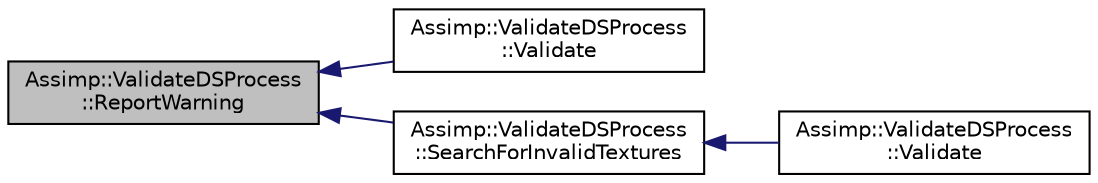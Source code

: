 digraph "Assimp::ValidateDSProcess::ReportWarning"
{
  edge [fontname="Helvetica",fontsize="10",labelfontname="Helvetica",labelfontsize="10"];
  node [fontname="Helvetica",fontsize="10",shape=record];
  rankdir="LR";
  Node1 [label="Assimp::ValidateDSProcess\l::ReportWarning",height=0.2,width=0.4,color="black", fillcolor="grey75", style="filled", fontcolor="black"];
  Node1 -> Node2 [dir="back",color="midnightblue",fontsize="10",style="solid"];
  Node2 [label="Assimp::ValidateDSProcess\l::Validate",height=0.2,width=0.4,color="black", fillcolor="white", style="filled",URL="$class_assimp_1_1_validate_d_s_process.html#a86827a515bc0ece4146a19ce29d91e4c"];
  Node1 -> Node3 [dir="back",color="midnightblue",fontsize="10",style="solid"];
  Node3 [label="Assimp::ValidateDSProcess\l::SearchForInvalidTextures",height=0.2,width=0.4,color="black", fillcolor="white", style="filled",URL="$class_assimp_1_1_validate_d_s_process.html#a089a1032f290e1f3fd990ee9224e7d0b"];
  Node3 -> Node4 [dir="back",color="midnightblue",fontsize="10",style="solid"];
  Node4 [label="Assimp::ValidateDSProcess\l::Validate",height=0.2,width=0.4,color="black", fillcolor="white", style="filled",URL="$class_assimp_1_1_validate_d_s_process.html#ad47c4afde0e91e134600954a9c274494"];
}
